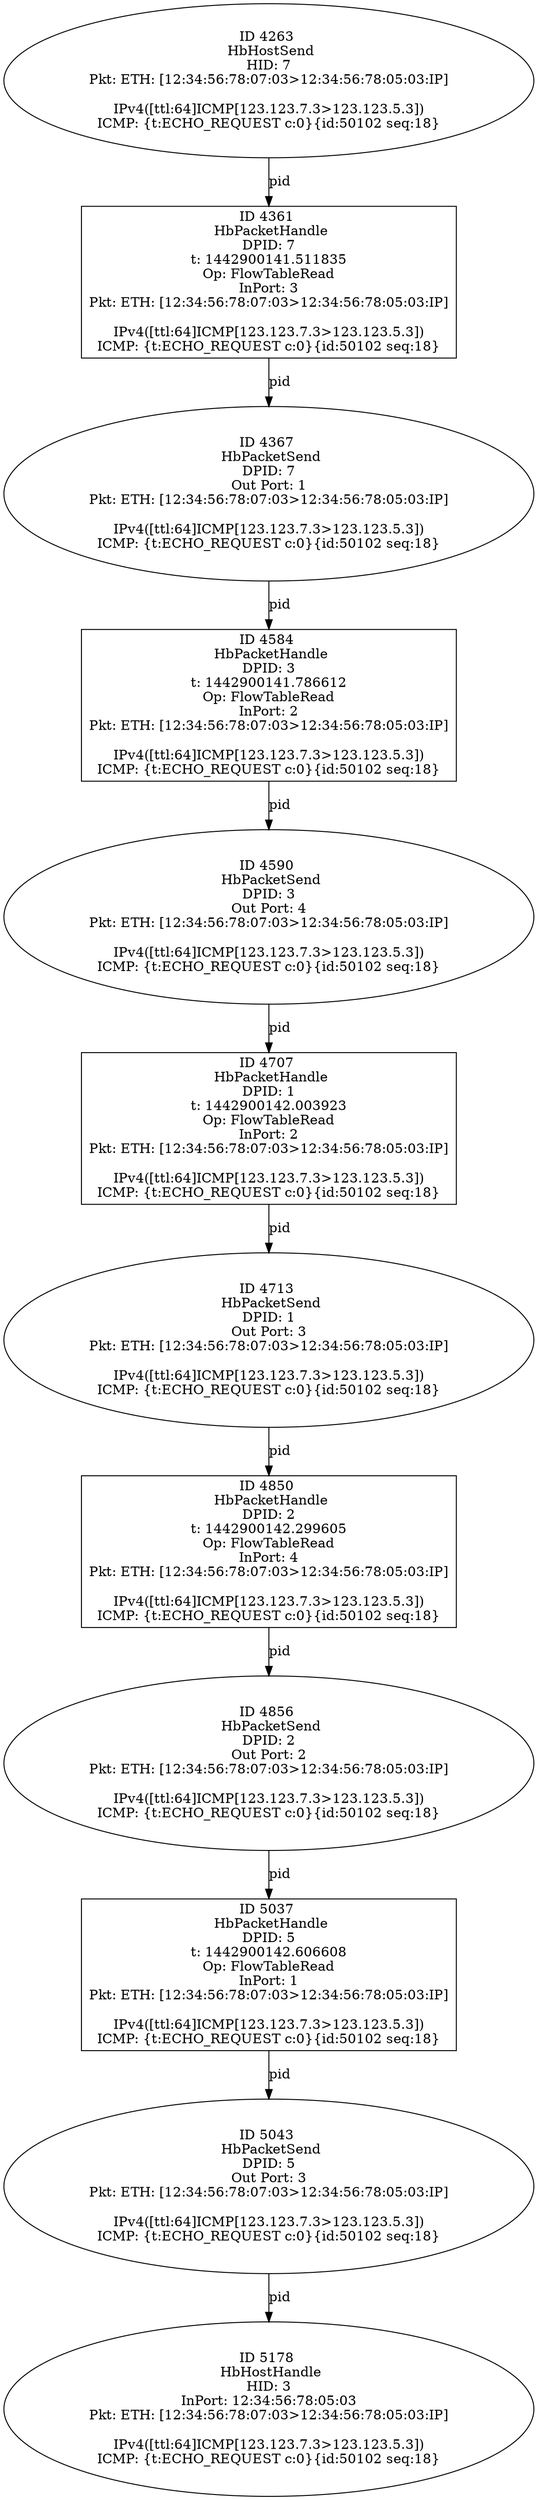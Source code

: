strict digraph G {
4707 [shape=box, event=<hb_events.HbPacketHandle object at 0x108a1a090>, label="ID 4707 
 HbPacketHandle
DPID: 1
t: 1442900142.003923
Op: FlowTableRead
InPort: 2
Pkt: ETH: [12:34:56:78:07:03>12:34:56:78:05:03:IP]

IPv4([ttl:64]ICMP[123.123.7.3>123.123.5.3])
ICMP: {t:ECHO_REQUEST c:0}{id:50102 seq:18}"];
4263 [shape=oval, event=<hb_events.HbHostSend object at 0x108787750>, label="ID 4263 
 HbHostSend
HID: 7
Pkt: ETH: [12:34:56:78:07:03>12:34:56:78:05:03:IP]

IPv4([ttl:64]ICMP[123.123.7.3>123.123.5.3])
ICMP: {t:ECHO_REQUEST c:0}{id:50102 seq:18}"];
4584 [shape=box, event=<hb_events.HbPacketHandle object at 0x10896efd0>, label="ID 4584 
 HbPacketHandle
DPID: 3
t: 1442900141.786612
Op: FlowTableRead
InPort: 2
Pkt: ETH: [12:34:56:78:07:03>12:34:56:78:05:03:IP]

IPv4([ttl:64]ICMP[123.123.7.3>123.123.5.3])
ICMP: {t:ECHO_REQUEST c:0}{id:50102 seq:18}"];
4361 [shape=box, event=<hb_events.HbPacketHandle object at 0x10881dad0>, label="ID 4361 
 HbPacketHandle
DPID: 7
t: 1442900141.511835
Op: FlowTableRead
InPort: 3
Pkt: ETH: [12:34:56:78:07:03>12:34:56:78:05:03:IP]

IPv4([ttl:64]ICMP[123.123.7.3>123.123.5.3])
ICMP: {t:ECHO_REQUEST c:0}{id:50102 seq:18}"];
5037 [shape=box, event=<hb_events.HbPacketHandle object at 0x108bfa1d0>, label="ID 5037 
 HbPacketHandle
DPID: 5
t: 1442900142.606608
Op: FlowTableRead
InPort: 1
Pkt: ETH: [12:34:56:78:07:03>12:34:56:78:05:03:IP]

IPv4([ttl:64]ICMP[123.123.7.3>123.123.5.3])
ICMP: {t:ECHO_REQUEST c:0}{id:50102 seq:18}"];
4590 [shape=oval, event=<hb_events.HbPacketSend object at 0x10894a7d0>, label="ID 4590 
 HbPacketSend
DPID: 3
Out Port: 4
Pkt: ETH: [12:34:56:78:07:03>12:34:56:78:05:03:IP]

IPv4([ttl:64]ICMP[123.123.7.3>123.123.5.3])
ICMP: {t:ECHO_REQUEST c:0}{id:50102 seq:18}"];
4367 [shape=oval, event=<hb_events.HbPacketSend object at 0x10881dfd0>, label="ID 4367 
 HbPacketSend
DPID: 7
Out Port: 1
Pkt: ETH: [12:34:56:78:07:03>12:34:56:78:05:03:IP]

IPv4([ttl:64]ICMP[123.123.7.3>123.123.5.3])
ICMP: {t:ECHO_REQUEST c:0}{id:50102 seq:18}"];
4850 [shape=box, event=<hb_events.HbPacketHandle object at 0x108a7bfd0>, label="ID 4850 
 HbPacketHandle
DPID: 2
t: 1442900142.299605
Op: FlowTableRead
InPort: 4
Pkt: ETH: [12:34:56:78:07:03>12:34:56:78:05:03:IP]

IPv4([ttl:64]ICMP[123.123.7.3>123.123.5.3])
ICMP: {t:ECHO_REQUEST c:0}{id:50102 seq:18}"];
5043 [shape=oval, event=<hb_events.HbPacketSend object at 0x108bfa310>, label="ID 5043 
 HbPacketSend
DPID: 5
Out Port: 3
Pkt: ETH: [12:34:56:78:07:03>12:34:56:78:05:03:IP]

IPv4([ttl:64]ICMP[123.123.7.3>123.123.5.3])
ICMP: {t:ECHO_REQUEST c:0}{id:50102 seq:18}"];
4713 [shape=oval, event=<hb_events.HbPacketSend object at 0x1089eec10>, label="ID 4713 
 HbPacketSend
DPID: 1
Out Port: 3
Pkt: ETH: [12:34:56:78:07:03>12:34:56:78:05:03:IP]

IPv4([ttl:64]ICMP[123.123.7.3>123.123.5.3])
ICMP: {t:ECHO_REQUEST c:0}{id:50102 seq:18}"];
4856 [shape=oval, event=<hb_events.HbPacketSend object at 0x108a8e210>, label="ID 4856 
 HbPacketSend
DPID: 2
Out Port: 2
Pkt: ETH: [12:34:56:78:07:03>12:34:56:78:05:03:IP]

IPv4([ttl:64]ICMP[123.123.7.3>123.123.5.3])
ICMP: {t:ECHO_REQUEST c:0}{id:50102 seq:18}"];
5178 [shape=oval, event=<hb_events.HbHostHandle object at 0x108d2afd0>, label="ID 5178 
 HbHostHandle
HID: 3
InPort: 12:34:56:78:05:03
Pkt: ETH: [12:34:56:78:07:03>12:34:56:78:05:03:IP]

IPv4([ttl:64]ICMP[123.123.7.3>123.123.5.3])
ICMP: {t:ECHO_REQUEST c:0}{id:50102 seq:18}"];
4707 -> 4713  [rel=pid, label=pid];
4263 -> 4361  [rel=pid, label=pid];
4584 -> 4590  [rel=pid, label=pid];
4361 -> 4367  [rel=pid, label=pid];
5037 -> 5043  [rel=pid, label=pid];
4590 -> 4707  [rel=pid, label=pid];
4367 -> 4584  [rel=pid, label=pid];
4850 -> 4856  [rel=pid, label=pid];
5043 -> 5178  [rel=pid, label=pid];
4713 -> 4850  [rel=pid, label=pid];
4856 -> 5037  [rel=pid, label=pid];
}
